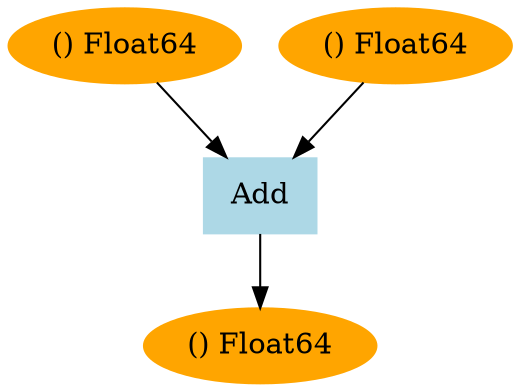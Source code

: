 digraph g{
4327175137480901879 [label="() Float64", color=orange, style=filled]
14345015383893751710 [label="Add", color=lightblue, style=filled, shape=box]
18226922257220744297 -> 14345015383893751710
8401206072846024384 -> 14345015383893751710
14345015383893751710 -> 4327175137480901879
18226922257220744297 [label="() Float64", color=orange, style=filled]
8401206072846024384 [label="() Float64", color=orange, style=filled]
}
